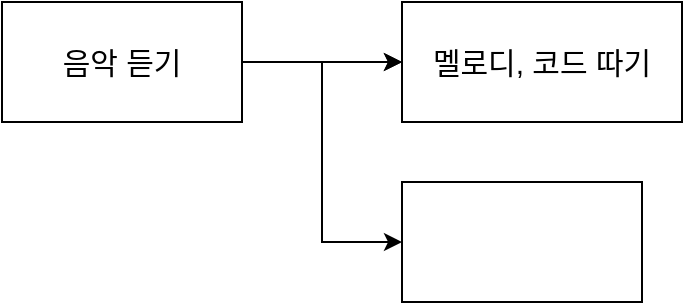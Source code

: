 <mxfile version="24.7.7">
  <diagram name="페이지-1" id="hM1I8RHIAZLeiFDqABkN">
    <mxGraphModel dx="1434" dy="772" grid="1" gridSize="10" guides="1" tooltips="1" connect="1" arrows="1" fold="1" page="1" pageScale="1" pageWidth="827" pageHeight="1169" math="0" shadow="0">
      <root>
        <mxCell id="0" />
        <mxCell id="1" parent="0" />
        <mxCell id="8fOR2eMklmFvQ-bQOoHX-3" value="" style="edgeStyle=orthogonalEdgeStyle;rounded=0;orthogonalLoop=1;jettySize=auto;html=1;fontSize=15;" edge="1" parent="1" source="8fOR2eMklmFvQ-bQOoHX-1" target="8fOR2eMklmFvQ-bQOoHX-2">
          <mxGeometry relative="1" as="geometry" />
        </mxCell>
        <mxCell id="8fOR2eMklmFvQ-bQOoHX-8" value="" style="edgeStyle=orthogonalEdgeStyle;rounded=0;orthogonalLoop=1;jettySize=auto;html=1;" edge="1" parent="1" source="8fOR2eMklmFvQ-bQOoHX-1" target="8fOR2eMklmFvQ-bQOoHX-2">
          <mxGeometry relative="1" as="geometry" />
        </mxCell>
        <mxCell id="8fOR2eMklmFvQ-bQOoHX-10" style="edgeStyle=orthogonalEdgeStyle;rounded=0;orthogonalLoop=1;jettySize=auto;html=1;exitX=1;exitY=0.5;exitDx=0;exitDy=0;entryX=0;entryY=0.5;entryDx=0;entryDy=0;" edge="1" parent="1" source="8fOR2eMklmFvQ-bQOoHX-1" target="8fOR2eMklmFvQ-bQOoHX-9">
          <mxGeometry relative="1" as="geometry" />
        </mxCell>
        <mxCell id="8fOR2eMklmFvQ-bQOoHX-1" value="&lt;font style=&quot;font-size: 15px;&quot;&gt;음악 듣기&lt;/font&gt;" style="rounded=0;whiteSpace=wrap;html=1;fontSize=15;" vertex="1" parent="1">
          <mxGeometry x="350" y="370" width="120" height="60" as="geometry" />
        </mxCell>
        <mxCell id="8fOR2eMklmFvQ-bQOoHX-2" value="멜로디, 코드 따기" style="whiteSpace=wrap;html=1;rounded=0;fontSize=15;" vertex="1" parent="1">
          <mxGeometry x="550" y="370" width="140" height="60" as="geometry" />
        </mxCell>
        <mxCell id="8fOR2eMklmFvQ-bQOoHX-9" value="" style="rounded=0;whiteSpace=wrap;html=1;" vertex="1" parent="1">
          <mxGeometry x="550" y="460" width="120" height="60" as="geometry" />
        </mxCell>
      </root>
    </mxGraphModel>
  </diagram>
</mxfile>
